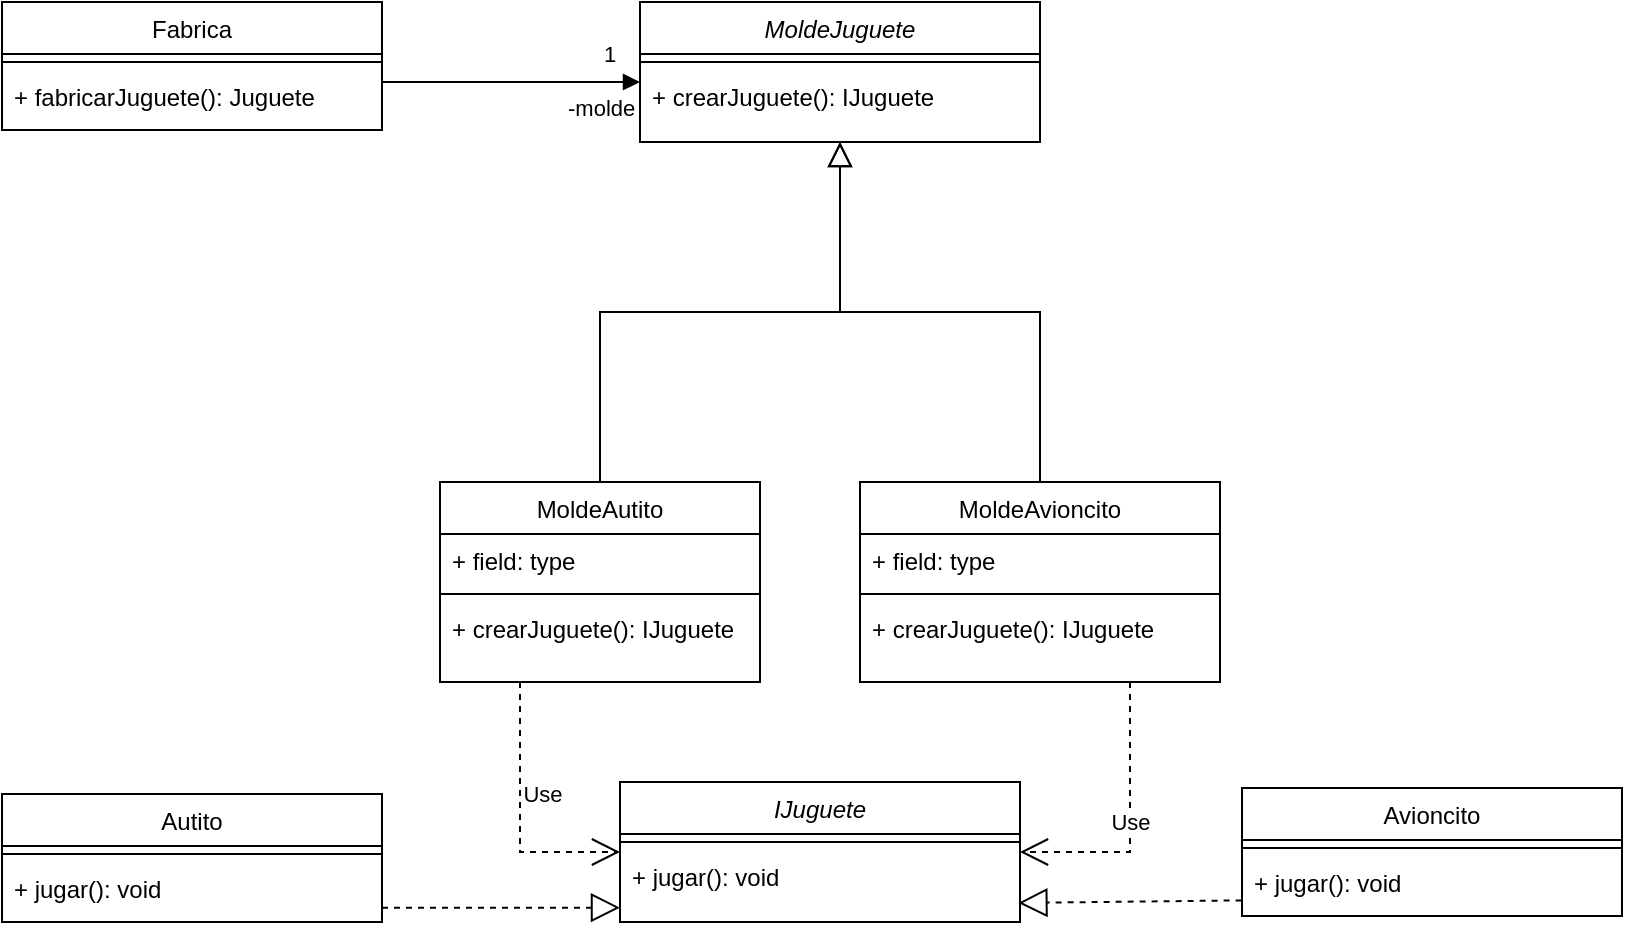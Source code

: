 <mxfile version="22.0.3" type="device">
  <diagram id="C5RBs43oDa-KdzZeNtuy" name="Page-1">
    <mxGraphModel dx="1036" dy="606" grid="1" gridSize="10" guides="1" tooltips="1" connect="1" arrows="1" fold="1" page="1" pageScale="1" pageWidth="827" pageHeight="1169" math="0" shadow="0">
      <root>
        <mxCell id="WIyWlLk6GJQsqaUBKTNV-0" />
        <mxCell id="WIyWlLk6GJQsqaUBKTNV-1" parent="WIyWlLk6GJQsqaUBKTNV-0" />
        <mxCell id="zkfFHV4jXpPFQw0GAbJ--0" value="MoldeJuguete" style="swimlane;fontStyle=2;align=center;verticalAlign=top;childLayout=stackLayout;horizontal=1;startSize=26;horizontalStack=0;resizeParent=1;resizeLast=0;collapsible=1;marginBottom=0;rounded=0;shadow=0;strokeWidth=1;" parent="WIyWlLk6GJQsqaUBKTNV-1" vertex="1">
          <mxGeometry x="329" y="130" width="200" height="70" as="geometry">
            <mxRectangle x="230" y="140" width="160" height="26" as="alternateBounds" />
          </mxGeometry>
        </mxCell>
        <mxCell id="zkfFHV4jXpPFQw0GAbJ--4" value="" style="line;html=1;strokeWidth=1;align=left;verticalAlign=middle;spacingTop=-1;spacingLeft=3;spacingRight=3;rotatable=0;labelPosition=right;points=[];portConstraint=eastwest;" parent="zkfFHV4jXpPFQw0GAbJ--0" vertex="1">
          <mxGeometry y="26" width="200" height="8" as="geometry" />
        </mxCell>
        <mxCell id="l6SMnNFIcxoNjbvbYQ4X-16" value="+ crearJuguete(): IJuguete" style="text;strokeColor=none;fillColor=none;align=left;verticalAlign=top;spacingLeft=4;spacingRight=4;overflow=hidden;rotatable=0;points=[[0,0.5],[1,0.5]];portConstraint=eastwest;whiteSpace=wrap;html=1;" parent="zkfFHV4jXpPFQw0GAbJ--0" vertex="1">
          <mxGeometry y="34" width="200" height="30" as="geometry" />
        </mxCell>
        <mxCell id="zkfFHV4jXpPFQw0GAbJ--6" value="MoldeAutito" style="swimlane;fontStyle=0;align=center;verticalAlign=top;childLayout=stackLayout;horizontal=1;startSize=26;horizontalStack=0;resizeParent=1;resizeLast=0;collapsible=1;marginBottom=0;rounded=0;shadow=0;strokeWidth=1;" parent="WIyWlLk6GJQsqaUBKTNV-1" vertex="1">
          <mxGeometry x="229" y="370" width="160" height="100" as="geometry">
            <mxRectangle x="130" y="380" width="160" height="26" as="alternateBounds" />
          </mxGeometry>
        </mxCell>
        <mxCell id="zkfFHV4jXpPFQw0GAbJ--7" value="+ field: type" style="text;align=left;verticalAlign=top;spacingLeft=4;spacingRight=4;overflow=hidden;rotatable=0;points=[[0,0.5],[1,0.5]];portConstraint=eastwest;" parent="zkfFHV4jXpPFQw0GAbJ--6" vertex="1">
          <mxGeometry y="26" width="160" height="26" as="geometry" />
        </mxCell>
        <mxCell id="zkfFHV4jXpPFQw0GAbJ--9" value="" style="line;html=1;strokeWidth=1;align=left;verticalAlign=middle;spacingTop=-1;spacingLeft=3;spacingRight=3;rotatable=0;labelPosition=right;points=[];portConstraint=eastwest;" parent="zkfFHV4jXpPFQw0GAbJ--6" vertex="1">
          <mxGeometry y="52" width="160" height="8" as="geometry" />
        </mxCell>
        <mxCell id="l6SMnNFIcxoNjbvbYQ4X-36" value="+ crearJuguete(): IJuguete" style="text;strokeColor=none;fillColor=none;align=left;verticalAlign=top;spacingLeft=4;spacingRight=4;overflow=hidden;rotatable=0;points=[[0,0.5],[1,0.5]];portConstraint=eastwest;whiteSpace=wrap;html=1;" parent="zkfFHV4jXpPFQw0GAbJ--6" vertex="1">
          <mxGeometry y="60" width="160" height="30" as="geometry" />
        </mxCell>
        <mxCell id="zkfFHV4jXpPFQw0GAbJ--12" value="" style="endArrow=block;endSize=10;endFill=0;shadow=0;strokeWidth=1;rounded=0;edgeStyle=elbowEdgeStyle;elbow=vertical;" parent="WIyWlLk6GJQsqaUBKTNV-1" source="zkfFHV4jXpPFQw0GAbJ--6" target="zkfFHV4jXpPFQw0GAbJ--0" edge="1">
          <mxGeometry width="160" relative="1" as="geometry">
            <mxPoint x="309" y="213" as="sourcePoint" />
            <mxPoint x="309" y="213" as="targetPoint" />
          </mxGeometry>
        </mxCell>
        <mxCell id="zkfFHV4jXpPFQw0GAbJ--13" value="MoldeAvioncito" style="swimlane;fontStyle=0;align=center;verticalAlign=top;childLayout=stackLayout;horizontal=1;startSize=26;horizontalStack=0;resizeParent=1;resizeLast=0;collapsible=1;marginBottom=0;rounded=0;shadow=0;strokeWidth=1;" parent="WIyWlLk6GJQsqaUBKTNV-1" vertex="1">
          <mxGeometry x="439" y="370" width="180" height="100" as="geometry">
            <mxRectangle x="340" y="380" width="170" height="26" as="alternateBounds" />
          </mxGeometry>
        </mxCell>
        <mxCell id="zkfFHV4jXpPFQw0GAbJ--14" value="+ field: type" style="text;align=left;verticalAlign=top;spacingLeft=4;spacingRight=4;overflow=hidden;rotatable=0;points=[[0,0.5],[1,0.5]];portConstraint=eastwest;" parent="zkfFHV4jXpPFQw0GAbJ--13" vertex="1">
          <mxGeometry y="26" width="180" height="26" as="geometry" />
        </mxCell>
        <mxCell id="zkfFHV4jXpPFQw0GAbJ--15" value="" style="line;html=1;strokeWidth=1;align=left;verticalAlign=middle;spacingTop=-1;spacingLeft=3;spacingRight=3;rotatable=0;labelPosition=right;points=[];portConstraint=eastwest;" parent="zkfFHV4jXpPFQw0GAbJ--13" vertex="1">
          <mxGeometry y="52" width="180" height="8" as="geometry" />
        </mxCell>
        <mxCell id="l6SMnNFIcxoNjbvbYQ4X-37" value="+ crearJuguete(): IJuguete" style="text;strokeColor=none;fillColor=none;align=left;verticalAlign=top;spacingLeft=4;spacingRight=4;overflow=hidden;rotatable=0;points=[[0,0.5],[1,0.5]];portConstraint=eastwest;whiteSpace=wrap;html=1;" parent="zkfFHV4jXpPFQw0GAbJ--13" vertex="1">
          <mxGeometry y="60" width="180" height="30" as="geometry" />
        </mxCell>
        <mxCell id="zkfFHV4jXpPFQw0GAbJ--16" value="" style="endArrow=block;endSize=10;endFill=0;shadow=0;strokeWidth=1;rounded=0;edgeStyle=elbowEdgeStyle;elbow=vertical;" parent="WIyWlLk6GJQsqaUBKTNV-1" source="zkfFHV4jXpPFQw0GAbJ--13" target="zkfFHV4jXpPFQw0GAbJ--0" edge="1">
          <mxGeometry width="160" relative="1" as="geometry">
            <mxPoint x="319" y="383" as="sourcePoint" />
            <mxPoint x="419" y="281" as="targetPoint" />
          </mxGeometry>
        </mxCell>
        <mxCell id="l6SMnNFIcxoNjbvbYQ4X-6" value="-molde" style="endArrow=block;endFill=1;html=1;edgeStyle=orthogonalEdgeStyle;align=left;verticalAlign=top;rounded=0;exitX=1;exitY=-0.003;exitDx=0;exitDy=0;exitPerimeter=0;" parent="WIyWlLk6GJQsqaUBKTNV-1" source="l6SMnNFIcxoNjbvbYQ4X-11" edge="1">
          <mxGeometry x="0.443" relative="1" as="geometry">
            <mxPoint x="189" y="190" as="sourcePoint" />
            <mxPoint x="329" y="170" as="targetPoint" />
            <Array as="points">
              <mxPoint x="200" y="170" />
              <mxPoint x="329" y="170" />
            </Array>
            <mxPoint as="offset" />
          </mxGeometry>
        </mxCell>
        <mxCell id="l6SMnNFIcxoNjbvbYQ4X-7" value="1" style="edgeLabel;resizable=0;html=1;align=left;verticalAlign=bottom;" parent="l6SMnNFIcxoNjbvbYQ4X-6" connectable="0" vertex="1">
          <mxGeometry x="-1" relative="1" as="geometry">
            <mxPoint x="109" y="1" as="offset" />
          </mxGeometry>
        </mxCell>
        <mxCell id="l6SMnNFIcxoNjbvbYQ4X-8" value="&lt;span style=&quot;font-weight: normal;&quot;&gt;Fabrica&lt;/span&gt;" style="swimlane;fontStyle=1;align=center;verticalAlign=top;childLayout=stackLayout;horizontal=1;startSize=26;horizontalStack=0;resizeParent=1;resizeParentMax=0;resizeLast=0;collapsible=1;marginBottom=0;whiteSpace=wrap;html=1;" parent="WIyWlLk6GJQsqaUBKTNV-1" vertex="1">
          <mxGeometry x="10" y="130" width="190" height="64" as="geometry" />
        </mxCell>
        <mxCell id="l6SMnNFIcxoNjbvbYQ4X-10" value="" style="line;strokeWidth=1;fillColor=none;align=left;verticalAlign=middle;spacingTop=-1;spacingLeft=3;spacingRight=3;rotatable=0;labelPosition=right;points=[];portConstraint=eastwest;strokeColor=inherit;" parent="l6SMnNFIcxoNjbvbYQ4X-8" vertex="1">
          <mxGeometry y="26" width="190" height="8" as="geometry" />
        </mxCell>
        <mxCell id="l6SMnNFIcxoNjbvbYQ4X-11" value="+ fabricarJuguete(): Juguete" style="text;strokeColor=none;fillColor=none;align=left;verticalAlign=top;spacingLeft=4;spacingRight=4;overflow=hidden;rotatable=0;points=[[0,0.5],[1,0.5]];portConstraint=eastwest;whiteSpace=wrap;html=1;" parent="l6SMnNFIcxoNjbvbYQ4X-8" vertex="1">
          <mxGeometry y="34" width="190" height="30" as="geometry" />
        </mxCell>
        <mxCell id="l6SMnNFIcxoNjbvbYQ4X-20" value="&lt;span style=&quot;font-weight: normal;&quot;&gt;Autito&lt;/span&gt;" style="swimlane;fontStyle=1;align=center;verticalAlign=top;childLayout=stackLayout;horizontal=1;startSize=26;horizontalStack=0;resizeParent=1;resizeParentMax=0;resizeLast=0;collapsible=1;marginBottom=0;whiteSpace=wrap;html=1;" parent="WIyWlLk6GJQsqaUBKTNV-1" vertex="1">
          <mxGeometry x="10" y="526" width="190" height="64" as="geometry" />
        </mxCell>
        <mxCell id="l6SMnNFIcxoNjbvbYQ4X-22" value="" style="line;strokeWidth=1;fillColor=none;align=left;verticalAlign=middle;spacingTop=-1;spacingLeft=3;spacingRight=3;rotatable=0;labelPosition=right;points=[];portConstraint=eastwest;strokeColor=inherit;" parent="l6SMnNFIcxoNjbvbYQ4X-20" vertex="1">
          <mxGeometry y="26" width="190" height="8" as="geometry" />
        </mxCell>
        <mxCell id="l6SMnNFIcxoNjbvbYQ4X-23" value="+ jugar(): void" style="text;strokeColor=none;fillColor=none;align=left;verticalAlign=top;spacingLeft=4;spacingRight=4;overflow=hidden;rotatable=0;points=[[0,0.5],[1,0.5]];portConstraint=eastwest;whiteSpace=wrap;html=1;" parent="l6SMnNFIcxoNjbvbYQ4X-20" vertex="1">
          <mxGeometry y="34" width="190" height="30" as="geometry" />
        </mxCell>
        <mxCell id="l6SMnNFIcxoNjbvbYQ4X-25" value="&lt;span style=&quot;font-weight: normal;&quot;&gt;Avioncito&lt;/span&gt;" style="swimlane;fontStyle=1;align=center;verticalAlign=top;childLayout=stackLayout;horizontal=1;startSize=26;horizontalStack=0;resizeParent=1;resizeParentMax=0;resizeLast=0;collapsible=1;marginBottom=0;whiteSpace=wrap;html=1;" parent="WIyWlLk6GJQsqaUBKTNV-1" vertex="1">
          <mxGeometry x="630" y="523" width="190" height="64" as="geometry" />
        </mxCell>
        <mxCell id="l6SMnNFIcxoNjbvbYQ4X-27" value="" style="line;strokeWidth=1;fillColor=none;align=left;verticalAlign=middle;spacingTop=-1;spacingLeft=3;spacingRight=3;rotatable=0;labelPosition=right;points=[];portConstraint=eastwest;strokeColor=inherit;" parent="l6SMnNFIcxoNjbvbYQ4X-25" vertex="1">
          <mxGeometry y="26" width="190" height="8" as="geometry" />
        </mxCell>
        <mxCell id="l6SMnNFIcxoNjbvbYQ4X-28" value="+ jugar(): void" style="text;strokeColor=none;fillColor=none;align=left;verticalAlign=top;spacingLeft=4;spacingRight=4;overflow=hidden;rotatable=0;points=[[0,0.5],[1,0.5]];portConstraint=eastwest;whiteSpace=wrap;html=1;" parent="l6SMnNFIcxoNjbvbYQ4X-25" vertex="1">
          <mxGeometry y="34" width="190" height="30" as="geometry" />
        </mxCell>
        <mxCell id="l6SMnNFIcxoNjbvbYQ4X-38" value="IJuguete" style="swimlane;fontStyle=2;align=center;verticalAlign=top;childLayout=stackLayout;horizontal=1;startSize=26;horizontalStack=0;resizeParent=1;resizeLast=0;collapsible=1;marginBottom=0;rounded=0;shadow=0;strokeWidth=1;" parent="WIyWlLk6GJQsqaUBKTNV-1" vertex="1">
          <mxGeometry x="319" y="520" width="200" height="70" as="geometry">
            <mxRectangle x="230" y="140" width="160" height="26" as="alternateBounds" />
          </mxGeometry>
        </mxCell>
        <mxCell id="l6SMnNFIcxoNjbvbYQ4X-40" value="" style="line;html=1;strokeWidth=1;align=left;verticalAlign=middle;spacingTop=-1;spacingLeft=3;spacingRight=3;rotatable=0;labelPosition=right;points=[];portConstraint=eastwest;" parent="l6SMnNFIcxoNjbvbYQ4X-38" vertex="1">
          <mxGeometry y="26" width="200" height="8" as="geometry" />
        </mxCell>
        <mxCell id="l6SMnNFIcxoNjbvbYQ4X-41" value="+ jugar(): void" style="text;strokeColor=none;fillColor=none;align=left;verticalAlign=top;spacingLeft=4;spacingRight=4;overflow=hidden;rotatable=0;points=[[0,0.5],[1,0.5]];portConstraint=eastwest;whiteSpace=wrap;html=1;" parent="l6SMnNFIcxoNjbvbYQ4X-38" vertex="1">
          <mxGeometry y="34" width="200" height="30" as="geometry" />
        </mxCell>
        <mxCell id="l6SMnNFIcxoNjbvbYQ4X-42" value="" style="endArrow=block;dashed=1;endFill=0;endSize=12;html=1;rounded=0;" parent="WIyWlLk6GJQsqaUBKTNV-1" edge="1">
          <mxGeometry width="160" relative="1" as="geometry">
            <mxPoint x="200" y="582.82" as="sourcePoint" />
            <mxPoint x="319" y="582.82" as="targetPoint" />
          </mxGeometry>
        </mxCell>
        <mxCell id="l6SMnNFIcxoNjbvbYQ4X-44" value="Use" style="endArrow=open;endSize=12;dashed=1;html=1;rounded=0;exitX=0.25;exitY=1;exitDx=0;exitDy=0;entryX=0;entryY=0.5;entryDx=0;entryDy=0;" parent="WIyWlLk6GJQsqaUBKTNV-1" source="zkfFHV4jXpPFQw0GAbJ--6" target="l6SMnNFIcxoNjbvbYQ4X-38" edge="1">
          <mxGeometry x="-0.167" y="11" width="160" relative="1" as="geometry">
            <mxPoint x="269" y="670" as="sourcePoint" />
            <mxPoint x="429" y="670" as="targetPoint" />
            <Array as="points">
              <mxPoint x="269" y="555" />
            </Array>
            <mxPoint as="offset" />
          </mxGeometry>
        </mxCell>
        <mxCell id="l6SMnNFIcxoNjbvbYQ4X-45" value="Use" style="endArrow=open;endSize=12;dashed=1;html=1;rounded=0;exitX=0.75;exitY=1;exitDx=0;exitDy=0;entryX=1;entryY=0.5;entryDx=0;entryDy=0;" parent="WIyWlLk6GJQsqaUBKTNV-1" source="zkfFHV4jXpPFQw0GAbJ--13" target="l6SMnNFIcxoNjbvbYQ4X-38" edge="1">
          <mxGeometry width="160" relative="1" as="geometry">
            <mxPoint x="279" y="480" as="sourcePoint" />
            <mxPoint x="329" y="565" as="targetPoint" />
            <Array as="points">
              <mxPoint x="574" y="555" />
            </Array>
          </mxGeometry>
        </mxCell>
        <mxCell id="l6SMnNFIcxoNjbvbYQ4X-43" value="" style="endArrow=block;dashed=1;endFill=0;endSize=12;html=1;rounded=0;exitX=-0.001;exitY=0.74;exitDx=0;exitDy=0;exitPerimeter=0;entryX=0.996;entryY=0.882;entryDx=0;entryDy=0;entryPerimeter=0;" parent="WIyWlLk6GJQsqaUBKTNV-1" source="l6SMnNFIcxoNjbvbYQ4X-28" target="l6SMnNFIcxoNjbvbYQ4X-41" edge="1">
          <mxGeometry width="160" relative="1" as="geometry">
            <mxPoint x="389" y="610" as="sourcePoint" />
            <mxPoint x="519" y="610.5" as="targetPoint" />
          </mxGeometry>
        </mxCell>
      </root>
    </mxGraphModel>
  </diagram>
</mxfile>
